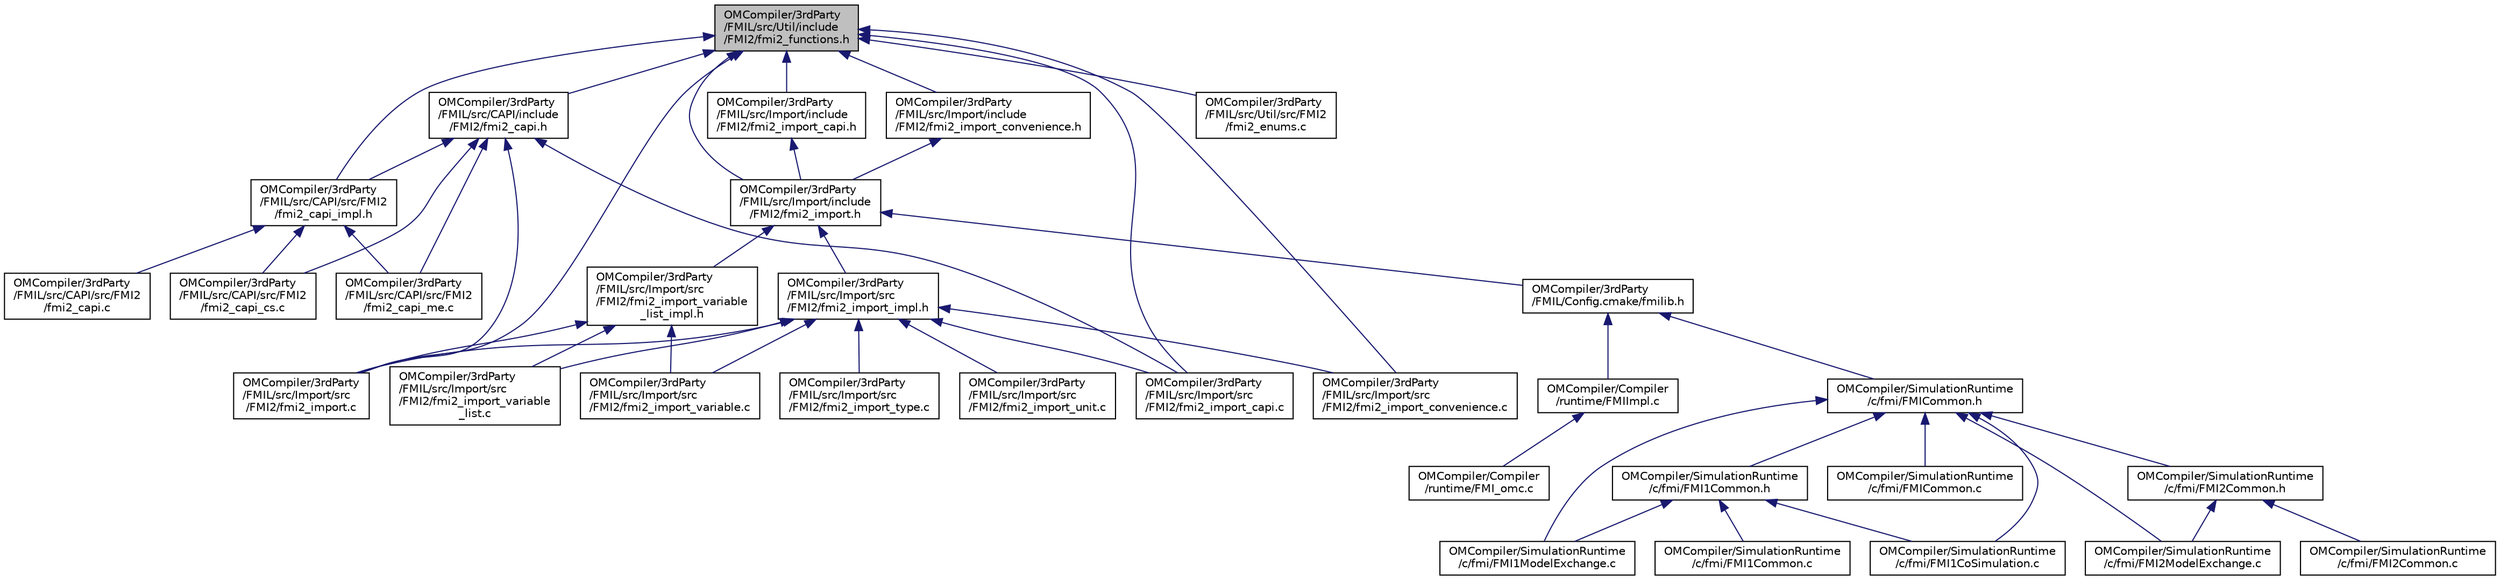 digraph "OMCompiler/3rdParty/FMIL/src/Util/include/FMI2/fmi2_functions.h"
{
  edge [fontname="Helvetica",fontsize="10",labelfontname="Helvetica",labelfontsize="10"];
  node [fontname="Helvetica",fontsize="10",shape=record];
  Node5 [label="OMCompiler/3rdParty\l/FMIL/src/Util/include\l/FMI2/fmi2_functions.h",height=0.2,width=0.4,color="black", fillcolor="grey75", style="filled", fontcolor="black"];
  Node5 -> Node6 [dir="back",color="midnightblue",fontsize="10",style="solid",fontname="Helvetica"];
  Node6 [label="OMCompiler/3rdParty\l/FMIL/src/CAPI/include\l/FMI2/fmi2_capi.h",height=0.2,width=0.4,color="black", fillcolor="white", style="filled",URL="$dc/d0a/fmi2__capi_8h.html",tooltip="Public interfaces for the FMI CAPI library. "];
  Node6 -> Node7 [dir="back",color="midnightblue",fontsize="10",style="solid",fontname="Helvetica"];
  Node7 [label="OMCompiler/3rdParty\l/FMIL/src/CAPI/src/FMI2\l/fmi2_capi_cs.c",height=0.2,width=0.4,color="black", fillcolor="white", style="filled",URL="$d4/d12/fmi2__capi__cs_8c.html"];
  Node6 -> Node8 [dir="back",color="midnightblue",fontsize="10",style="solid",fontname="Helvetica"];
  Node8 [label="OMCompiler/3rdParty\l/FMIL/src/CAPI/src/FMI2\l/fmi2_capi_impl.h",height=0.2,width=0.4,color="black", fillcolor="white", style="filled",URL="$d3/d80/fmi2__capi__impl_8h.html"];
  Node8 -> Node9 [dir="back",color="midnightblue",fontsize="10",style="solid",fontname="Helvetica"];
  Node9 [label="OMCompiler/3rdParty\l/FMIL/src/CAPI/src/FMI2\l/fmi2_capi.c",height=0.2,width=0.4,color="black", fillcolor="white", style="filled",URL="$d2/d69/fmi2__capi_8c.html"];
  Node8 -> Node7 [dir="back",color="midnightblue",fontsize="10",style="solid",fontname="Helvetica"];
  Node8 -> Node10 [dir="back",color="midnightblue",fontsize="10",style="solid",fontname="Helvetica"];
  Node10 [label="OMCompiler/3rdParty\l/FMIL/src/CAPI/src/FMI2\l/fmi2_capi_me.c",height=0.2,width=0.4,color="black", fillcolor="white", style="filled",URL="$d4/da0/fmi2__capi__me_8c.html"];
  Node6 -> Node10 [dir="back",color="midnightblue",fontsize="10",style="solid",fontname="Helvetica"];
  Node6 -> Node11 [dir="back",color="midnightblue",fontsize="10",style="solid",fontname="Helvetica"];
  Node11 [label="OMCompiler/3rdParty\l/FMIL/src/Import/src\l/FMI2/fmi2_import.c",height=0.2,width=0.4,color="black", fillcolor="white", style="filled",URL="$d3/df2/fmi2__import_8c.html"];
  Node6 -> Node12 [dir="back",color="midnightblue",fontsize="10",style="solid",fontname="Helvetica"];
  Node12 [label="OMCompiler/3rdParty\l/FMIL/src/Import/src\l/FMI2/fmi2_import_capi.c",height=0.2,width=0.4,color="black", fillcolor="white", style="filled",URL="$d0/de2/fmi2__import__capi_8c.html"];
  Node5 -> Node8 [dir="back",color="midnightblue",fontsize="10",style="solid",fontname="Helvetica"];
  Node5 -> Node13 [dir="back",color="midnightblue",fontsize="10",style="solid",fontname="Helvetica"];
  Node13 [label="OMCompiler/3rdParty\l/FMIL/src/Import/include\l/FMI2/fmi2_import.h",height=0.2,width=0.4,color="black", fillcolor="white", style="filled",URL="$d6/d11/fmi2__import_8h.html",tooltip="Public interface to the FMI import C-library. "];
  Node13 -> Node14 [dir="back",color="midnightblue",fontsize="10",style="solid",fontname="Helvetica"];
  Node14 [label="OMCompiler/3rdParty\l/FMIL/Config.cmake/fmilib.h",height=0.2,width=0.4,color="black", fillcolor="white", style="filled",URL="$db/d4e/fmilib_8h.html",tooltip="Include file to be used in client applications of the FMI Library. "];
  Node14 -> Node15 [dir="back",color="midnightblue",fontsize="10",style="solid",fontname="Helvetica"];
  Node15 [label="OMCompiler/Compiler\l/runtime/FMIImpl.c",height=0.2,width=0.4,color="black", fillcolor="white", style="filled",URL="$df/d24/_f_m_i_impl_8c.html"];
  Node15 -> Node16 [dir="back",color="midnightblue",fontsize="10",style="solid",fontname="Helvetica"];
  Node16 [label="OMCompiler/Compiler\l/runtime/FMI_omc.c",height=0.2,width=0.4,color="black", fillcolor="white", style="filled",URL="$df/d35/_f_m_i__omc_8c.html"];
  Node14 -> Node17 [dir="back",color="midnightblue",fontsize="10",style="solid",fontname="Helvetica"];
  Node17 [label="OMCompiler/SimulationRuntime\l/c/fmi/FMICommon.h",height=0.2,width=0.4,color="black", fillcolor="white", style="filled",URL="$d7/d39/_f_m_i_common_8h.html"];
  Node17 -> Node18 [dir="back",color="midnightblue",fontsize="10",style="solid",fontname="Helvetica"];
  Node18 [label="OMCompiler/SimulationRuntime\l/c/fmi/FMI1Common.h",height=0.2,width=0.4,color="black", fillcolor="white", style="filled",URL="$d3/d64/_f_m_i1_common_8h.html"];
  Node18 -> Node19 [dir="back",color="midnightblue",fontsize="10",style="solid",fontname="Helvetica"];
  Node19 [label="OMCompiler/SimulationRuntime\l/c/fmi/FMI1Common.c",height=0.2,width=0.4,color="black", fillcolor="white", style="filled",URL="$de/dca/_f_m_i1_common_8c.html"];
  Node18 -> Node20 [dir="back",color="midnightblue",fontsize="10",style="solid",fontname="Helvetica"];
  Node20 [label="OMCompiler/SimulationRuntime\l/c/fmi/FMI1CoSimulation.c",height=0.2,width=0.4,color="black", fillcolor="white", style="filled",URL="$d5/d4a/_f_m_i1_co_simulation_8c.html"];
  Node18 -> Node21 [dir="back",color="midnightblue",fontsize="10",style="solid",fontname="Helvetica"];
  Node21 [label="OMCompiler/SimulationRuntime\l/c/fmi/FMI1ModelExchange.c",height=0.2,width=0.4,color="black", fillcolor="white", style="filled",URL="$db/d07/_f_m_i1_model_exchange_8c.html"];
  Node17 -> Node20 [dir="back",color="midnightblue",fontsize="10",style="solid",fontname="Helvetica"];
  Node17 -> Node21 [dir="back",color="midnightblue",fontsize="10",style="solid",fontname="Helvetica"];
  Node17 -> Node22 [dir="back",color="midnightblue",fontsize="10",style="solid",fontname="Helvetica"];
  Node22 [label="OMCompiler/SimulationRuntime\l/c/fmi/FMI2Common.h",height=0.2,width=0.4,color="black", fillcolor="white", style="filled",URL="$d7/d17/_f_m_i2_common_8h.html"];
  Node22 -> Node23 [dir="back",color="midnightblue",fontsize="10",style="solid",fontname="Helvetica"];
  Node23 [label="OMCompiler/SimulationRuntime\l/c/fmi/FMI2Common.c",height=0.2,width=0.4,color="black", fillcolor="white", style="filled",URL="$de/dda/_f_m_i2_common_8c.html"];
  Node22 -> Node24 [dir="back",color="midnightblue",fontsize="10",style="solid",fontname="Helvetica"];
  Node24 [label="OMCompiler/SimulationRuntime\l/c/fmi/FMI2ModelExchange.c",height=0.2,width=0.4,color="black", fillcolor="white", style="filled",URL="$de/d1d/_f_m_i2_model_exchange_8c.html"];
  Node17 -> Node24 [dir="back",color="midnightblue",fontsize="10",style="solid",fontname="Helvetica"];
  Node17 -> Node25 [dir="back",color="midnightblue",fontsize="10",style="solid",fontname="Helvetica"];
  Node25 [label="OMCompiler/SimulationRuntime\l/c/fmi/FMICommon.c",height=0.2,width=0.4,color="black", fillcolor="white", style="filled",URL="$d1/de4/_f_m_i_common_8c.html"];
  Node13 -> Node26 [dir="back",color="midnightblue",fontsize="10",style="solid",fontname="Helvetica"];
  Node26 [label="OMCompiler/3rdParty\l/FMIL/src/Import/src\l/FMI2/fmi2_import_impl.h",height=0.2,width=0.4,color="black", fillcolor="white", style="filled",URL="$d2/dd7/fmi2__import__impl_8h.html"];
  Node26 -> Node11 [dir="back",color="midnightblue",fontsize="10",style="solid",fontname="Helvetica"];
  Node26 -> Node12 [dir="back",color="midnightblue",fontsize="10",style="solid",fontname="Helvetica"];
  Node26 -> Node27 [dir="back",color="midnightblue",fontsize="10",style="solid",fontname="Helvetica"];
  Node27 [label="OMCompiler/3rdParty\l/FMIL/src/Import/src\l/FMI2/fmi2_import_convenience.c",height=0.2,width=0.4,color="black", fillcolor="white", style="filled",URL="$de/d3e/fmi2__import__convenience_8c.html"];
  Node26 -> Node28 [dir="back",color="midnightblue",fontsize="10",style="solid",fontname="Helvetica"];
  Node28 [label="OMCompiler/3rdParty\l/FMIL/src/Import/src\l/FMI2/fmi2_import_type.c",height=0.2,width=0.4,color="black", fillcolor="white", style="filled",URL="$db/d39/fmi2__import__type_8c.html"];
  Node26 -> Node29 [dir="back",color="midnightblue",fontsize="10",style="solid",fontname="Helvetica"];
  Node29 [label="OMCompiler/3rdParty\l/FMIL/src/Import/src\l/FMI2/fmi2_import_unit.c",height=0.2,width=0.4,color="black", fillcolor="white", style="filled",URL="$da/d5e/fmi2__import__unit_8c.html"];
  Node26 -> Node30 [dir="back",color="midnightblue",fontsize="10",style="solid",fontname="Helvetica"];
  Node30 [label="OMCompiler/3rdParty\l/FMIL/src/Import/src\l/FMI2/fmi2_import_variable.c",height=0.2,width=0.4,color="black", fillcolor="white", style="filled",URL="$d7/d5f/fmi2__import__variable_8c.html",tooltip="Methods to handle fmi2_import_variable_t. "];
  Node26 -> Node31 [dir="back",color="midnightblue",fontsize="10",style="solid",fontname="Helvetica"];
  Node31 [label="OMCompiler/3rdParty\l/FMIL/src/Import/src\l/FMI2/fmi2_import_variable\l_list.c",height=0.2,width=0.4,color="black", fillcolor="white", style="filled",URL="$d4/d63/fmi2__import__variable__list_8c.html"];
  Node13 -> Node32 [dir="back",color="midnightblue",fontsize="10",style="solid",fontname="Helvetica"];
  Node32 [label="OMCompiler/3rdParty\l/FMIL/src/Import/src\l/FMI2/fmi2_import_variable\l_list_impl.h",height=0.2,width=0.4,color="black", fillcolor="white", style="filled",URL="$da/dd3/fmi2__import__variable__list__impl_8h.html"];
  Node32 -> Node11 [dir="back",color="midnightblue",fontsize="10",style="solid",fontname="Helvetica"];
  Node32 -> Node30 [dir="back",color="midnightblue",fontsize="10",style="solid",fontname="Helvetica"];
  Node32 -> Node31 [dir="back",color="midnightblue",fontsize="10",style="solid",fontname="Helvetica"];
  Node5 -> Node33 [dir="back",color="midnightblue",fontsize="10",style="solid",fontname="Helvetica"];
  Node33 [label="OMCompiler/3rdParty\l/FMIL/src/Import/include\l/FMI2/fmi2_import_capi.h",height=0.2,width=0.4,color="black", fillcolor="white", style="filled",URL="$db/d55/fmi2__import__capi_8h.html"];
  Node33 -> Node13 [dir="back",color="midnightblue",fontsize="10",style="solid",fontname="Helvetica"];
  Node5 -> Node34 [dir="back",color="midnightblue",fontsize="10",style="solid",fontname="Helvetica"];
  Node34 [label="OMCompiler/3rdParty\l/FMIL/src/Import/include\l/FMI2/fmi2_import_convenience.h",height=0.2,width=0.4,color="black", fillcolor="white", style="filled",URL="$d7/d98/fmi2__import__convenience_8h.html",tooltip="Public interface to the FMI import C-library. Convenience functions. "];
  Node34 -> Node13 [dir="back",color="midnightblue",fontsize="10",style="solid",fontname="Helvetica"];
  Node5 -> Node11 [dir="back",color="midnightblue",fontsize="10",style="solid",fontname="Helvetica"];
  Node5 -> Node12 [dir="back",color="midnightblue",fontsize="10",style="solid",fontname="Helvetica"];
  Node5 -> Node27 [dir="back",color="midnightblue",fontsize="10",style="solid",fontname="Helvetica"];
  Node5 -> Node35 [dir="back",color="midnightblue",fontsize="10",style="solid",fontname="Helvetica"];
  Node35 [label="OMCompiler/3rdParty\l/FMIL/src/Util/src/FMI2\l/fmi2_enums.c",height=0.2,width=0.4,color="black", fillcolor="white", style="filled",URL="$da/dfa/fmi2__enums_8c.html"];
}
